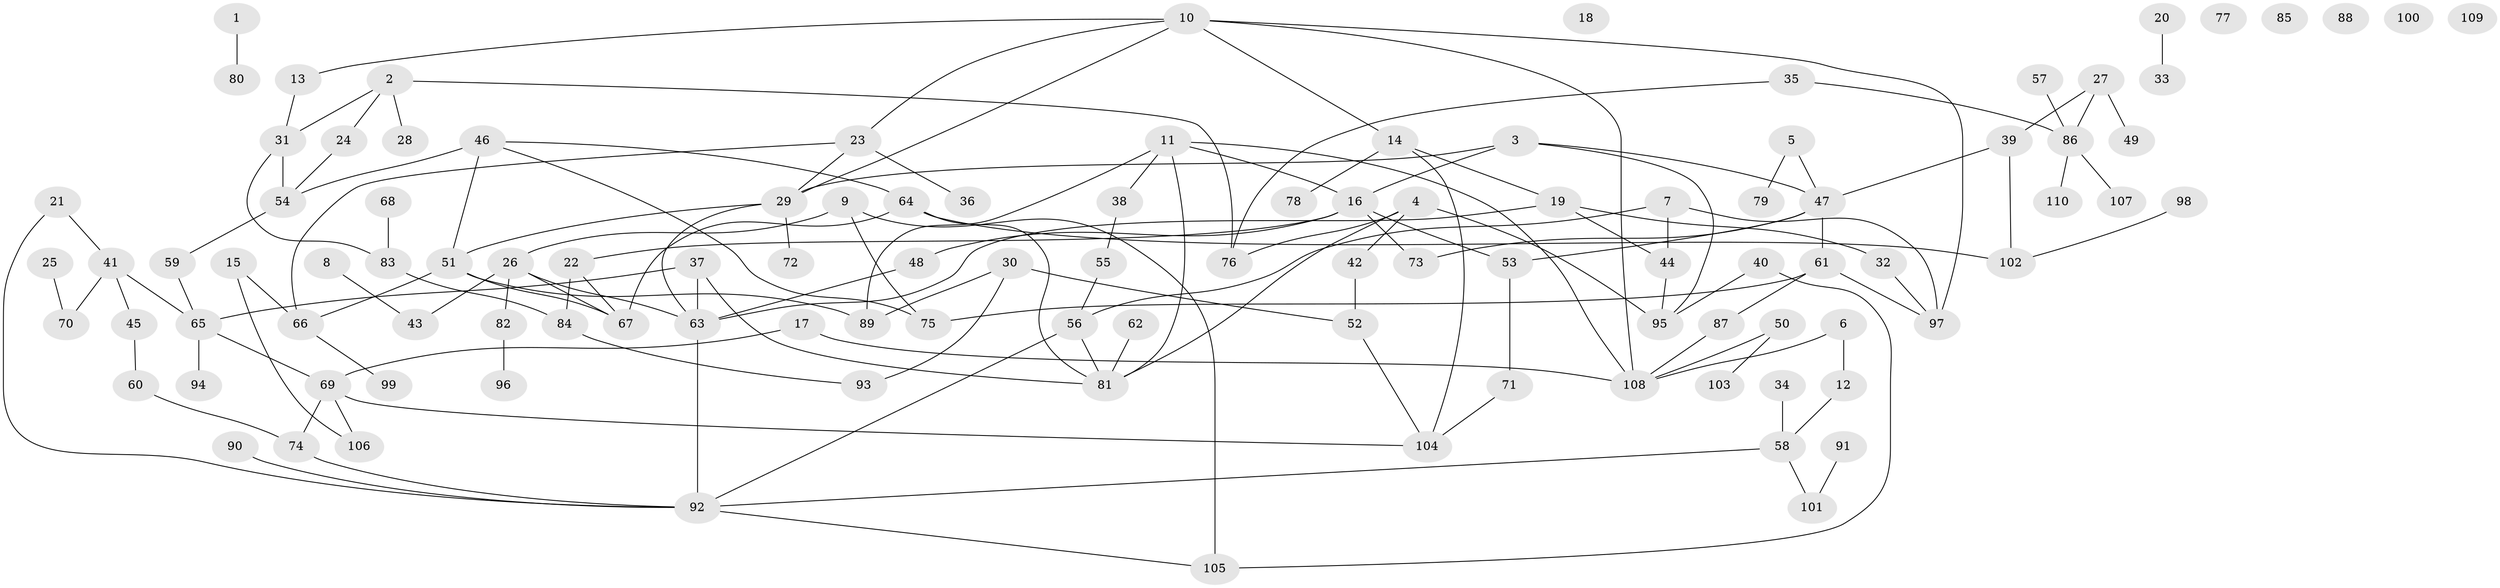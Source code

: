 // Generated by graph-tools (version 1.1) at 2025/40/03/09/25 04:40:28]
// undirected, 110 vertices, 145 edges
graph export_dot {
graph [start="1"]
  node [color=gray90,style=filled];
  1;
  2;
  3;
  4;
  5;
  6;
  7;
  8;
  9;
  10;
  11;
  12;
  13;
  14;
  15;
  16;
  17;
  18;
  19;
  20;
  21;
  22;
  23;
  24;
  25;
  26;
  27;
  28;
  29;
  30;
  31;
  32;
  33;
  34;
  35;
  36;
  37;
  38;
  39;
  40;
  41;
  42;
  43;
  44;
  45;
  46;
  47;
  48;
  49;
  50;
  51;
  52;
  53;
  54;
  55;
  56;
  57;
  58;
  59;
  60;
  61;
  62;
  63;
  64;
  65;
  66;
  67;
  68;
  69;
  70;
  71;
  72;
  73;
  74;
  75;
  76;
  77;
  78;
  79;
  80;
  81;
  82;
  83;
  84;
  85;
  86;
  87;
  88;
  89;
  90;
  91;
  92;
  93;
  94;
  95;
  96;
  97;
  98;
  99;
  100;
  101;
  102;
  103;
  104;
  105;
  106;
  107;
  108;
  109;
  110;
  1 -- 80;
  2 -- 24;
  2 -- 28;
  2 -- 31;
  2 -- 76;
  3 -- 16;
  3 -- 29;
  3 -- 47;
  3 -- 95;
  4 -- 42;
  4 -- 76;
  4 -- 81;
  4 -- 95;
  5 -- 47;
  5 -- 79;
  6 -- 12;
  6 -- 108;
  7 -- 44;
  7 -- 56;
  7 -- 97;
  8 -- 43;
  9 -- 26;
  9 -- 75;
  9 -- 105;
  10 -- 13;
  10 -- 14;
  10 -- 23;
  10 -- 29;
  10 -- 97;
  10 -- 108;
  11 -- 16;
  11 -- 38;
  11 -- 81;
  11 -- 89;
  11 -- 108;
  12 -- 58;
  13 -- 31;
  14 -- 19;
  14 -- 78;
  14 -- 104;
  15 -- 66;
  15 -- 106;
  16 -- 22;
  16 -- 48;
  16 -- 53;
  16 -- 73;
  17 -- 69;
  17 -- 108;
  19 -- 32;
  19 -- 44;
  19 -- 63;
  20 -- 33;
  21 -- 41;
  21 -- 92;
  22 -- 67;
  22 -- 84;
  23 -- 29;
  23 -- 36;
  23 -- 66;
  24 -- 54;
  25 -- 70;
  26 -- 43;
  26 -- 63;
  26 -- 67;
  26 -- 82;
  27 -- 39;
  27 -- 49;
  27 -- 86;
  29 -- 51;
  29 -- 63;
  29 -- 72;
  30 -- 52;
  30 -- 89;
  30 -- 93;
  31 -- 54;
  31 -- 83;
  32 -- 97;
  34 -- 58;
  35 -- 76;
  35 -- 86;
  37 -- 63;
  37 -- 65;
  37 -- 81;
  38 -- 55;
  39 -- 47;
  39 -- 102;
  40 -- 95;
  40 -- 105;
  41 -- 45;
  41 -- 65;
  41 -- 70;
  42 -- 52;
  44 -- 95;
  45 -- 60;
  46 -- 51;
  46 -- 54;
  46 -- 64;
  46 -- 75;
  47 -- 53;
  47 -- 61;
  47 -- 73;
  48 -- 63;
  50 -- 103;
  50 -- 108;
  51 -- 66;
  51 -- 67;
  51 -- 89;
  52 -- 104;
  53 -- 71;
  54 -- 59;
  55 -- 56;
  56 -- 81;
  56 -- 92;
  57 -- 86;
  58 -- 92;
  58 -- 101;
  59 -- 65;
  60 -- 74;
  61 -- 75;
  61 -- 87;
  61 -- 97;
  62 -- 81;
  63 -- 92;
  64 -- 67;
  64 -- 81;
  64 -- 102;
  65 -- 69;
  65 -- 94;
  66 -- 99;
  68 -- 83;
  69 -- 74;
  69 -- 104;
  69 -- 106;
  71 -- 104;
  74 -- 92;
  82 -- 96;
  83 -- 84;
  84 -- 93;
  86 -- 107;
  86 -- 110;
  87 -- 108;
  90 -- 92;
  91 -- 101;
  92 -- 105;
  98 -- 102;
}
